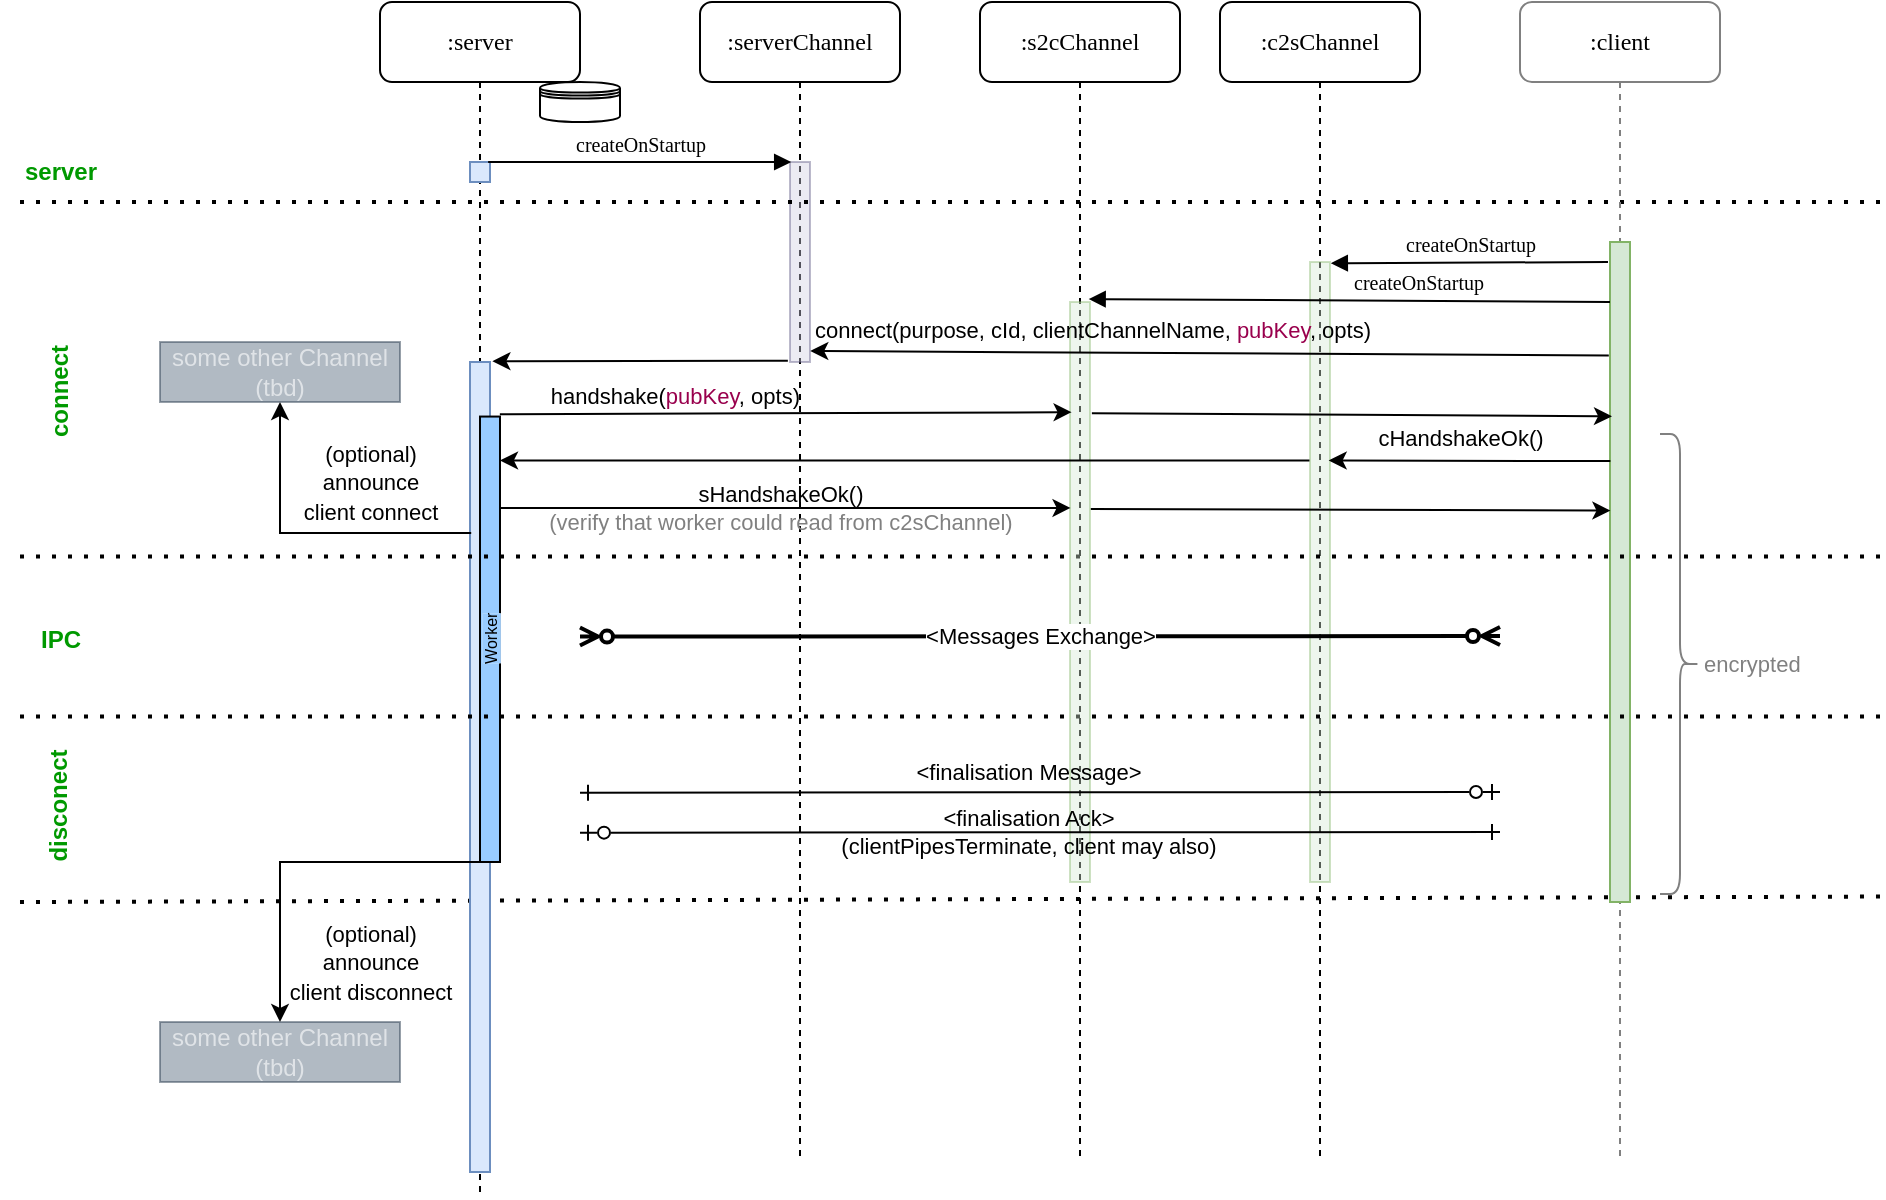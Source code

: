 <mxfile version="26.2.2">
  <diagram name="Page-1" id="13e1069c-82ec-6db2-03f1-153e76fe0fe0">
    <mxGraphModel dx="1030" dy="726" grid="1" gridSize="10" guides="1" tooltips="1" connect="1" arrows="1" fold="1" page="1" pageScale="1" pageWidth="1169" pageHeight="827" background="none" math="0" shadow="0">
      <root>
        <mxCell id="0" />
        <mxCell id="1" parent="0" />
        <mxCell id="FckYhpUAOdIpaCbd9UMe-2" value="&lt;span style=&quot;font-size: 11px;&quot;&gt;(optional)&lt;/span&gt;&lt;br style=&quot;font-size: 11px;&quot;&gt;&lt;span style=&quot;font-size: 11px;&quot;&gt;announce&lt;/span&gt;&lt;br style=&quot;font-size: 11px;&quot;&gt;&lt;span style=&quot;font-size: 11px;&quot;&gt;client disconnect&lt;/span&gt;" style="text;html=1;align=center;verticalAlign=middle;resizable=0;points=[];autosize=1;strokeColor=none;fillColor=none;" vertex="1" parent="1">
          <mxGeometry x="185" y="530" width="100" height="60" as="geometry" />
        </mxCell>
        <mxCell id="FckYhpUAOdIpaCbd9UMe-4" value="&lt;span style=&quot;font-size: 11px;&quot;&gt;(optional)&lt;/span&gt;&lt;br style=&quot;font-size: 11px;&quot;&gt;&lt;span style=&quot;font-size: 11px;&quot;&gt;announce&lt;/span&gt;&lt;br style=&quot;font-size: 11px;&quot;&gt;&lt;span style=&quot;font-size: 11px;&quot;&gt;client connect&lt;/span&gt;" style="text;html=1;align=center;verticalAlign=middle;resizable=0;points=[];autosize=1;strokeColor=none;fillColor=none;" vertex="1" parent="1">
          <mxGeometry x="190" y="290" width="90" height="60" as="geometry" />
        </mxCell>
        <mxCell id="7baba1c4bc27f4b0-2" value=":serverChannel" style="shape=umlLifeline;perimeter=lifelinePerimeter;whiteSpace=wrap;html=1;container=1;collapsible=0;recursiveResize=0;outlineConnect=0;rounded=1;shadow=0;comic=0;labelBackgroundColor=none;strokeWidth=1;fontFamily=Verdana;fontSize=12;align=center;" parent="1" vertex="1">
          <mxGeometry x="400" y="80" width="100" height="580" as="geometry" />
        </mxCell>
        <mxCell id="7baba1c4bc27f4b0-10" value="" style="html=1;points=[];perimeter=orthogonalPerimeter;rounded=0;shadow=0;comic=0;labelBackgroundColor=none;strokeWidth=1;fontFamily=Verdana;fontSize=12;align=center;fillColor=#d0cee2;strokeColor=#56517e;opacity=40;" parent="7baba1c4bc27f4b0-2" vertex="1">
          <mxGeometry x="45" y="80" width="10" height="100" as="geometry" />
        </mxCell>
        <mxCell id="IrmN3SwNyftbA4I5PEdS-14" value="" style="endArrow=none;dashed=1;html=1;dashPattern=1 3;strokeWidth=2;rounded=0;" parent="7baba1c4bc27f4b0-2" edge="1">
          <mxGeometry width="50" height="50" relative="1" as="geometry">
            <mxPoint x="-340" y="100" as="sourcePoint" />
            <mxPoint x="590" y="100" as="targetPoint" />
          </mxGeometry>
        </mxCell>
        <mxCell id="IrmN3SwNyftbA4I5PEdS-23" value="" style="endArrow=none;dashed=1;html=1;dashPattern=1 3;strokeWidth=2;rounded=0;" parent="7baba1c4bc27f4b0-2" edge="1">
          <mxGeometry width="50" height="50" relative="1" as="geometry">
            <mxPoint x="-340" y="450" as="sourcePoint" />
            <mxPoint x="590" y="447.28" as="targetPoint" />
          </mxGeometry>
        </mxCell>
        <mxCell id="7baba1c4bc27f4b0-3" value=":c2sChannel" style="shape=umlLifeline;perimeter=lifelinePerimeter;whiteSpace=wrap;html=1;container=1;collapsible=0;recursiveResize=0;outlineConnect=0;rounded=1;shadow=0;comic=0;labelBackgroundColor=none;strokeWidth=1;fontFamily=Verdana;fontSize=12;align=center;" parent="1" vertex="1">
          <mxGeometry x="660" y="80" width="100" height="580" as="geometry" />
        </mxCell>
        <mxCell id="7baba1c4bc27f4b0-13" value="" style="html=1;points=[];perimeter=orthogonalPerimeter;rounded=0;shadow=0;comic=0;labelBackgroundColor=none;strokeWidth=1;fontFamily=Verdana;fontSize=12;align=center;fillColor=#d5e8d4;strokeColor=#82b366;opacity=40;" parent="7baba1c4bc27f4b0-3" vertex="1">
          <mxGeometry x="45" y="130" width="10" height="310" as="geometry" />
        </mxCell>
        <mxCell id="7baba1c4bc27f4b0-5" value=":client" style="shape=umlLifeline;perimeter=lifelinePerimeter;whiteSpace=wrap;html=1;container=1;collapsible=0;recursiveResize=0;outlineConnect=0;rounded=1;shadow=0;comic=0;labelBackgroundColor=none;strokeWidth=1;fontFamily=Verdana;fontSize=12;align=center;strokeColor=#808080;" parent="1" vertex="1">
          <mxGeometry x="810" y="80" width="100" height="580" as="geometry" />
        </mxCell>
        <mxCell id="7baba1c4bc27f4b0-19" value="" style="html=1;points=[];perimeter=orthogonalPerimeter;rounded=0;shadow=0;comic=0;labelBackgroundColor=none;strokeWidth=1;fontFamily=Verdana;fontSize=12;align=center;fillColor=#d5e8d4;strokeColor=#82b366;" parent="7baba1c4bc27f4b0-5" vertex="1">
          <mxGeometry x="45" y="120" width="10" height="330" as="geometry" />
        </mxCell>
        <mxCell id="7baba1c4bc27f4b0-8" value=":server" style="shape=umlLifeline;perimeter=lifelinePerimeter;whiteSpace=wrap;html=1;container=1;collapsible=0;recursiveResize=0;outlineConnect=0;rounded=1;shadow=0;comic=0;labelBackgroundColor=none;strokeWidth=1;fontFamily=Verdana;fontSize=12;align=center;" parent="1" vertex="1">
          <mxGeometry x="240" y="80" width="100" height="597.28" as="geometry" />
        </mxCell>
        <mxCell id="7baba1c4bc27f4b0-9" value="" style="html=1;points=[];perimeter=orthogonalPerimeter;rounded=0;shadow=0;comic=0;labelBackgroundColor=none;strokeWidth=1;fontFamily=Verdana;fontSize=12;align=center;fillColor=#dae8fc;strokeColor=#6c8ebf;" parent="7baba1c4bc27f4b0-8" vertex="1">
          <mxGeometry x="45" y="80" width="10" height="10" as="geometry" />
        </mxCell>
        <mxCell id="1J5YE08IeBuf_Vzp-Asb-3" value="encrypted" style="shape=curlyBracket;whiteSpace=wrap;html=1;rounded=1;flipH=1;labelPosition=right;verticalLabelPosition=middle;align=left;verticalAlign=middle;fontFamily=Helvetica;fontSize=11;fontColor=#808080;labelBackgroundColor=default;size=0.5;strokeColor=#808080;" parent="7baba1c4bc27f4b0-8" vertex="1">
          <mxGeometry x="640" y="216" width="20" height="230" as="geometry" />
        </mxCell>
        <mxCell id="IrmN3SwNyftbA4I5PEdS-4" value="" style="html=1;points=[[0,0,0,0,5],[0,1,0,0,-5],[1,0,0,0,5],[1,1,0,0,-5]];perimeter=orthogonalPerimeter;outlineConnect=0;targetShapes=umlLifeline;portConstraint=eastwest;newEdgeStyle={&quot;curved&quot;:0,&quot;rounded&quot;:0};fillColor=#dae8fc;strokeColor=#6c8ebf;" parent="7baba1c4bc27f4b0-8" vertex="1">
          <mxGeometry x="45" y="180" width="10" height="405" as="geometry" />
        </mxCell>
        <mxCell id="1J5YE08IeBuf_Vzp-Asb-1" value="&lt;span style=&quot;background-color: rgb(153, 204, 255);&quot;&gt;Worker&lt;/span&gt;" style="html=1;points=[[0,0,0,0,5],[0,1,0,0,-5],[1,0,0,0,5],[1,1,0,0,-5]];perimeter=orthogonalPerimeter;outlineConnect=0;targetShapes=umlLifeline;portConstraint=eastwest;newEdgeStyle={&quot;curved&quot;:0,&quot;rounded&quot;:0};fontFamily=Helvetica;fontSize=8;fontColor=default;labelBackgroundColor=default;horizontal=0;align=center;spacingLeft=0;spacingBottom=0;spacingTop=0;spacing=0;verticalAlign=middle;spacingRight=0;fillColor=#99CCFF;" parent="7baba1c4bc27f4b0-8" vertex="1">
          <mxGeometry x="50" y="207.28" width="10" height="222.72" as="geometry" />
        </mxCell>
        <mxCell id="IrmN3SwNyftbA4I5PEdS-17" value="" style="endArrow=none;dashed=1;html=1;dashPattern=1 3;strokeWidth=2;rounded=0;" parent="7baba1c4bc27f4b0-8" edge="1">
          <mxGeometry width="50" height="50" relative="1" as="geometry">
            <mxPoint x="-180" y="277.28" as="sourcePoint" />
            <mxPoint x="750" y="277.28" as="targetPoint" />
          </mxGeometry>
        </mxCell>
        <mxCell id="7baba1c4bc27f4b0-11" value="createOnStartup" style="html=1;verticalAlign=bottom;endArrow=block;labelBackgroundColor=none;fontFamily=Verdana;fontSize=10;elbow=vertical;entryX=0.06;entryY=0;entryDx=0;entryDy=0;entryPerimeter=0;exitX=0.907;exitY=0;exitDx=0;exitDy=0;exitPerimeter=0;" parent="1" source="7baba1c4bc27f4b0-9" target="7baba1c4bc27f4b0-10" edge="1">
          <mxGeometry relative="1" as="geometry">
            <mxPoint x="300" y="160" as="sourcePoint" />
            <mxPoint x="155" y="180" as="targetPoint" />
          </mxGeometry>
        </mxCell>
        <mxCell id="IrmN3SwNyftbA4I5PEdS-2" value="createOnStartup" style="html=1;verticalAlign=bottom;endArrow=block;labelBackgroundColor=none;fontFamily=Verdana;fontSize=10;entryX=1.041;entryY=0.002;entryDx=0;entryDy=0;entryPerimeter=0;" parent="1" target="7baba1c4bc27f4b0-13" edge="1">
          <mxGeometry relative="1" as="geometry">
            <mxPoint x="854" y="210" as="sourcePoint" />
            <mxPoint x="470" y="190" as="targetPoint" />
          </mxGeometry>
        </mxCell>
        <mxCell id="IrmN3SwNyftbA4I5PEdS-20" value="" style="endArrow=none;dashed=1;html=1;dashPattern=1 3;strokeWidth=2;rounded=0;" parent="1" edge="1">
          <mxGeometry width="50" height="50" relative="1" as="geometry">
            <mxPoint x="60" y="437.28" as="sourcePoint" />
            <mxPoint x="990" y="437.28" as="targetPoint" />
          </mxGeometry>
        </mxCell>
        <mxCell id="IrmN3SwNyftbA4I5PEdS-24" value="connect" style="text;html=1;align=center;verticalAlign=middle;resizable=0;points=[];autosize=1;strokeColor=none;fillColor=none;rotation=-90;fontColor=#009900;fontStyle=1" parent="1" vertex="1">
          <mxGeometry x="45" y="260" width="70" height="30" as="geometry" />
        </mxCell>
        <mxCell id="IrmN3SwNyftbA4I5PEdS-26" value="disconect" style="text;html=1;align=center;verticalAlign=middle;resizable=0;points=[];autosize=1;strokeColor=none;fillColor=none;rotation=-90;fontColor=#009900;fontStyle=1" parent="1" vertex="1">
          <mxGeometry x="45" y="467.28" width="70" height="30" as="geometry" />
        </mxCell>
        <mxCell id="IrmN3SwNyftbA4I5PEdS-25" value="IPC" style="text;html=1;align=center;verticalAlign=middle;resizable=0;points=[];autosize=1;strokeColor=none;fillColor=none;rotation=0;fontColor=#009900;fontStyle=1" parent="1" vertex="1">
          <mxGeometry x="60" y="384" width="40" height="30" as="geometry" />
        </mxCell>
        <mxCell id="IrmN3SwNyftbA4I5PEdS-30" value="" style="shape=datastore;whiteSpace=wrap;html=1;" parent="1" vertex="1">
          <mxGeometry x="320" y="120" width="40" height="20" as="geometry" />
        </mxCell>
        <mxCell id="cyKPpDHfXHDOlASpH23M-1" value=":s2cChannel" style="shape=umlLifeline;perimeter=lifelinePerimeter;whiteSpace=wrap;html=1;container=1;collapsible=0;recursiveResize=0;outlineConnect=0;rounded=1;shadow=0;comic=0;labelBackgroundColor=none;strokeWidth=1;fontFamily=Verdana;fontSize=12;align=center;" parent="1" vertex="1">
          <mxGeometry x="540" y="80" width="100" height="580" as="geometry" />
        </mxCell>
        <mxCell id="cyKPpDHfXHDOlASpH23M-2" value="" style="html=1;points=[];perimeter=orthogonalPerimeter;rounded=0;shadow=0;comic=0;labelBackgroundColor=none;strokeWidth=1;fontFamily=Verdana;fontSize=12;align=center;fillColor=#d5e8d4;strokeColor=#82b366;opacity=40;" parent="cyKPpDHfXHDOlASpH23M-1" vertex="1">
          <mxGeometry x="45" y="150" width="10" height="290" as="geometry" />
        </mxCell>
        <mxCell id="cyKPpDHfXHDOlASpH23M-4" value="createOnStartup" style="html=1;verticalAlign=bottom;endArrow=block;labelBackgroundColor=none;fontFamily=Verdana;fontSize=10;entryX=0.933;entryY=-0.005;entryDx=0;entryDy=0;entryPerimeter=0;align=left;" parent="1" target="cyKPpDHfXHDOlASpH23M-2" edge="1">
          <mxGeometry relative="1" as="geometry">
            <mxPoint x="855" y="230" as="sourcePoint" />
            <mxPoint x="594.4" y="231.5" as="targetPoint" />
          </mxGeometry>
        </mxCell>
        <mxCell id="IrmN3SwNyftbA4I5PEdS-5" style="rounded=0;orthogonalLoop=1;jettySize=auto;html=1;exitX=-0.107;exitY=0.994;exitDx=0;exitDy=0;exitPerimeter=0;labelBackgroundColor=none;entryX=1.12;entryY=-0.001;entryDx=0;entryDy=0;entryPerimeter=0;" parent="1" source="7baba1c4bc27f4b0-10" target="IrmN3SwNyftbA4I5PEdS-4" edge="1">
          <mxGeometry relative="1" as="geometry">
            <mxPoint x="454.33" y="276.86" as="sourcePoint" />
            <mxPoint x="350" y="230" as="targetPoint" />
          </mxGeometry>
        </mxCell>
        <mxCell id="IrmN3SwNyftbA4I5PEdS-6" value="handshake(&lt;font style=&quot;color: rgb(153, 0, 77);&quot;&gt;pubKey&lt;/font&gt;, opts)" style="rounded=0;orthogonalLoop=1;jettySize=auto;html=1;entryX=0.08;entryY=0.19;entryDx=0;entryDy=0;entryPerimeter=0;labelBackgroundColor=none;exitX=0.993;exitY=-0.005;exitDx=0;exitDy=0;exitPerimeter=0;spacingBottom=5;align=right;" parent="1" source="1J5YE08IeBuf_Vzp-Asb-1" target="cyKPpDHfXHDOlASpH23M-2" edge="1">
          <mxGeometry x="0.056" y="6" relative="1" as="geometry">
            <mxPoint x="310" y="287.28" as="sourcePoint" />
            <mxPoint x="444.6" y="287.28" as="targetPoint" />
            <mxPoint as="offset" />
          </mxGeometry>
        </mxCell>
        <mxCell id="cyKPpDHfXHDOlASpH23M-3" style="rounded=0;orthogonalLoop=1;jettySize=auto;html=1;labelBackgroundColor=none;exitX=1.093;exitY=0.192;exitDx=0;exitDy=0;exitPerimeter=0;entryX=0.1;entryY=0.264;entryDx=0;entryDy=0;entryPerimeter=0;" parent="1" source="cyKPpDHfXHDOlASpH23M-2" target="7baba1c4bc27f4b0-19" edge="1">
          <mxGeometry relative="1" as="geometry">
            <mxPoint x="595" y="297.28" as="sourcePoint" />
            <mxPoint x="854" y="319" as="targetPoint" />
          </mxGeometry>
        </mxCell>
        <mxCell id="IrmN3SwNyftbA4I5PEdS-3" value="connect(purpose, cId, clientChannelName, &lt;font style=&quot;color: rgb(153, 0, 77);&quot;&gt;pubKey&lt;/font&gt;, opts)" style="rounded=0;orthogonalLoop=1;jettySize=auto;html=1;labelBackgroundColor=none;exitX=-0.06;exitY=0.172;exitDx=0;exitDy=0;exitPerimeter=0;entryX=1.013;entryY=0.945;entryDx=0;entryDy=0;entryPerimeter=0;align=center;spacingRight=0;spacingBottom=0;spacingLeft=0;" parent="1" source="7baba1c4bc27f4b0-19" target="7baba1c4bc27f4b0-10" edge="1">
          <mxGeometry x="0.295" y="-11" relative="1" as="geometry">
            <mxPoint x="855.19" y="272.08" as="sourcePoint" />
            <mxPoint as="offset" />
            <mxPoint x="454.67" y="270" as="targetPoint" />
          </mxGeometry>
        </mxCell>
        <mxCell id="IrmN3SwNyftbA4I5PEdS-10" value="&amp;lt;Messages Exchange&amp;gt;" style="rounded=0;orthogonalLoop=1;jettySize=auto;html=1;entryX=0.933;entryY=0.334;entryDx=0;entryDy=0;entryPerimeter=0;endArrow=ERzeroToMany;endFill=0;startArrow=ERzeroToMany;startFill=0;strokeWidth=2;" parent="1" edge="1">
          <mxGeometry relative="1" as="geometry">
            <mxPoint x="800" y="397" as="sourcePoint" />
            <mxPoint x="340" y="397.28" as="targetPoint" />
          </mxGeometry>
        </mxCell>
        <mxCell id="IrmN3SwNyftbA4I5PEdS-12" value="&amp;lt;finalisation Message&amp;gt;" style="rounded=0;orthogonalLoop=1;jettySize=auto;html=1;entryX=0.933;entryY=0.334;entryDx=0;entryDy=0;entryPerimeter=0;endArrow=ERone;endFill=0;startArrow=ERzeroToOne;startFill=0;strokeWidth=1;labelBackgroundColor=none;" parent="1" edge="1">
          <mxGeometry x="0.027" y="-10" relative="1" as="geometry">
            <mxPoint x="800" y="475" as="sourcePoint" />
            <mxPoint x="340" y="475.33" as="targetPoint" />
            <mxPoint as="offset" />
          </mxGeometry>
        </mxCell>
        <mxCell id="IrmN3SwNyftbA4I5PEdS-13" value="&amp;lt;finalisation Ack&amp;gt;&lt;br&gt;(clientPipesTerminate, client may also)" style="rounded=0;orthogonalLoop=1;jettySize=auto;html=1;entryX=0.933;entryY=0.334;entryDx=0;entryDy=0;entryPerimeter=0;endArrow=ERzeroToOne;endFill=0;startArrow=ERone;startFill=0;strokeWidth=1;labelBackgroundColor=none;" parent="1" edge="1">
          <mxGeometry x="0.027" relative="1" as="geometry">
            <mxPoint x="800" y="495" as="sourcePoint" />
            <mxPoint x="340" y="495.33" as="targetPoint" />
            <mxPoint as="offset" />
          </mxGeometry>
        </mxCell>
        <mxCell id="IrmN3SwNyftbA4I5PEdS-9" style="rounded=0;orthogonalLoop=1;jettySize=auto;html=1;exitX=-0.027;exitY=0.32;exitDx=0;exitDy=0;exitPerimeter=0;labelBackgroundColor=none;" parent="1" source="7baba1c4bc27f4b0-13" target="1J5YE08IeBuf_Vzp-Asb-1" edge="1">
          <mxGeometry relative="1" as="geometry">
            <mxPoint x="705.24" y="322.52" as="sourcePoint" />
            <mxPoint x="310" y="322.28" as="targetPoint" />
          </mxGeometry>
        </mxCell>
        <mxCell id="cyKPpDHfXHDOlASpH23M-5" value="sHandshakeOk()&lt;div&gt;&lt;font style=&quot;color: rgb(128, 128, 128);&quot;&gt;(verify that worker could read from c2sChannel)&lt;/font&gt;&lt;/div&gt;" style="rounded=0;orthogonalLoop=1;jettySize=auto;html=1;labelBackgroundColor=none;entryX=0.027;entryY=0.355;entryDx=0;entryDy=0;entryPerimeter=0;align=center;" parent="1" source="1J5YE08IeBuf_Vzp-Asb-1" target="cyKPpDHfXHDOlASpH23M-2" edge="1">
          <mxGeometry x="-0.018" relative="1" as="geometry">
            <mxPoint x="734" y="360" as="sourcePoint" />
            <mxPoint x="330" y="360" as="targetPoint" />
            <mxPoint as="offset" />
          </mxGeometry>
        </mxCell>
        <mxCell id="cyKPpDHfXHDOlASpH23M-6" style="rounded=0;orthogonalLoop=1;jettySize=auto;html=1;labelBackgroundColor=none;exitX=1.04;exitY=0.357;exitDx=0;exitDy=0;exitPerimeter=0;entryX=0.02;entryY=0.407;entryDx=0;entryDy=0;entryPerimeter=0;" parent="1" source="cyKPpDHfXHDOlASpH23M-2" target="7baba1c4bc27f4b0-19" edge="1">
          <mxGeometry relative="1" as="geometry">
            <mxPoint x="605" y="296" as="sourcePoint" />
            <mxPoint x="864" y="297" as="targetPoint" />
          </mxGeometry>
        </mxCell>
        <mxCell id="IrmN3SwNyftbA4I5PEdS-8" value="cHandshakeOk()" style="rounded=0;orthogonalLoop=1;jettySize=auto;html=1;labelBackgroundColor=none;exitX=0.02;exitY=0.332;exitDx=0;exitDy=0;exitPerimeter=0;entryX=0.933;entryY=0.32;entryDx=0;entryDy=0;entryPerimeter=0;" parent="1" target="7baba1c4bc27f4b0-13" edge="1" source="7baba1c4bc27f4b0-19">
          <mxGeometry x="0.071" y="-11" relative="1" as="geometry">
            <mxPoint x="853.72" y="310.96" as="sourcePoint" />
            <mxPoint x="455" y="311.28" as="targetPoint" />
            <mxPoint as="offset" />
          </mxGeometry>
        </mxCell>
        <mxCell id="IrmN3SwNyftbA4I5PEdS-29" value="some other Channel&lt;br&gt;(tbd)" style="rounded=0;whiteSpace=wrap;html=1;fillColor=#647687;fontColor=#ffffff;strokeColor=#314354;opacity=50;textOpacity=60;" parent="1" vertex="1">
          <mxGeometry x="130" y="590" width="120" height="30" as="geometry" />
        </mxCell>
        <mxCell id="FckYhpUAOdIpaCbd9UMe-1" style="edgeStyle=orthogonalEdgeStyle;rounded=0;orthogonalLoop=1;jettySize=auto;html=1;curved=0;entryX=0.5;entryY=0;entryDx=0;entryDy=0;" edge="1" parent="1" source="1J5YE08IeBuf_Vzp-Asb-1" target="IrmN3SwNyftbA4I5PEdS-29">
          <mxGeometry relative="1" as="geometry">
            <Array as="points">
              <mxPoint x="190" y="510" />
            </Array>
          </mxGeometry>
        </mxCell>
        <mxCell id="FckYhpUAOdIpaCbd9UMe-3" style="edgeStyle=orthogonalEdgeStyle;rounded=0;orthogonalLoop=1;jettySize=auto;html=1;curved=0;exitX=0.06;exitY=0.211;exitDx=0;exitDy=0;exitPerimeter=0;entryX=0.5;entryY=1;entryDx=0;entryDy=0;" edge="1" parent="1" source="IrmN3SwNyftbA4I5PEdS-4" target="FckYhpUAOdIpaCbd9UMe-5">
          <mxGeometry relative="1" as="geometry">
            <mxPoint x="300" y="520" as="sourcePoint" />
            <mxPoint x="190" y="280" as="targetPoint" />
            <Array as="points">
              <mxPoint x="190" y="346" />
            </Array>
          </mxGeometry>
        </mxCell>
        <mxCell id="FckYhpUAOdIpaCbd9UMe-5" value="some other Channel&lt;br&gt;(tbd)" style="rounded=0;whiteSpace=wrap;html=1;fillColor=#647687;fontColor=#ffffff;strokeColor=#314354;opacity=50;textOpacity=60;" vertex="1" parent="1">
          <mxGeometry x="130" y="250" width="120" height="30" as="geometry" />
        </mxCell>
        <mxCell id="FckYhpUAOdIpaCbd9UMe-6" value="server" style="text;html=1;align=center;verticalAlign=middle;resizable=0;points=[];autosize=1;strokeColor=none;fillColor=none;rotation=0;fontColor=#009900;fontStyle=1" vertex="1" parent="1">
          <mxGeometry x="50" y="150" width="60" height="30" as="geometry" />
        </mxCell>
      </root>
    </mxGraphModel>
  </diagram>
</mxfile>
